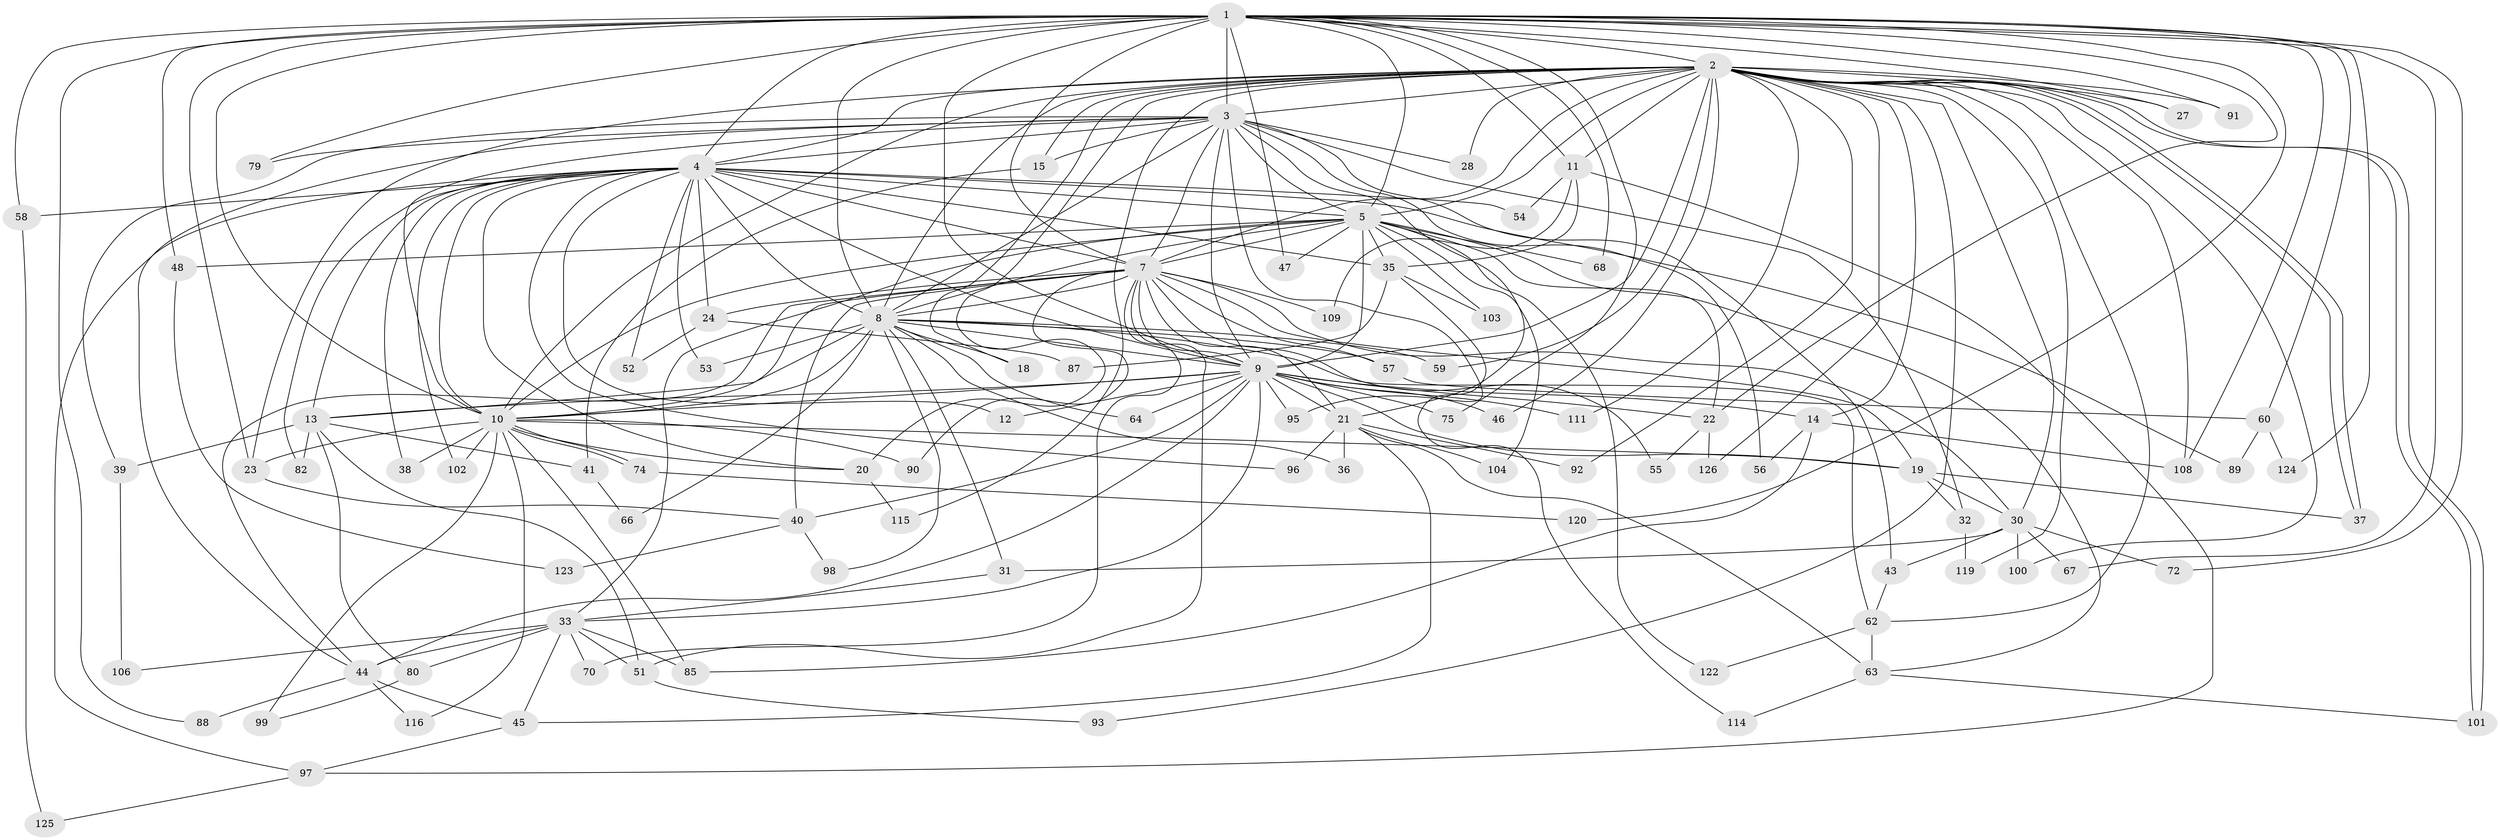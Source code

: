 // Generated by graph-tools (version 1.1) at 2025/23/03/03/25 07:23:42]
// undirected, 95 vertices, 229 edges
graph export_dot {
graph [start="1"]
  node [color=gray90,style=filled];
  1 [super="+6"];
  2 [super="+107"];
  3 [super="+49"];
  4 [super="+69"];
  5 [super="+16"];
  7 [super="+17"];
  8 [super="+71"];
  9 [super="+26"];
  10 [super="+105"];
  11 [super="+78"];
  12;
  13 [super="+34"];
  14;
  15;
  18;
  19 [super="+42"];
  20 [super="+29"];
  21 [super="+65"];
  22 [super="+113"];
  23 [super="+25"];
  24;
  27;
  28;
  30 [super="+83"];
  31 [super="+73"];
  32;
  33 [super="+61"];
  35 [super="+50"];
  36;
  37 [super="+76"];
  38;
  39;
  40 [super="+77"];
  41;
  43;
  44 [super="+110"];
  45 [super="+94"];
  46;
  47;
  48;
  51 [super="+84"];
  52;
  53;
  54;
  55;
  56;
  57;
  58;
  59;
  60 [super="+81"];
  62 [super="+121"];
  63 [super="+86"];
  64;
  66;
  67;
  68;
  70;
  72;
  74;
  75;
  79;
  80;
  82;
  85;
  87;
  88;
  89;
  90;
  91;
  92;
  93;
  95;
  96;
  97 [super="+112"];
  98;
  99;
  100;
  101 [super="+118"];
  102;
  103;
  104;
  106;
  108 [super="+117"];
  109;
  111;
  114;
  115;
  116;
  119;
  120;
  122;
  123;
  124;
  125;
  126;
  1 -- 2 [weight=2];
  1 -- 3 [weight=3];
  1 -- 4 [weight=2];
  1 -- 5 [weight=2];
  1 -- 7 [weight=2];
  1 -- 8 [weight=3];
  1 -- 9 [weight=2];
  1 -- 10 [weight=2];
  1 -- 27;
  1 -- 120;
  1 -- 124;
  1 -- 67;
  1 -- 11;
  1 -- 68;
  1 -- 72;
  1 -- 75;
  1 -- 79;
  1 -- 22;
  1 -- 23;
  1 -- 88;
  1 -- 91;
  1 -- 108;
  1 -- 47;
  1 -- 48;
  1 -- 58;
  1 -- 60;
  2 -- 3;
  2 -- 4;
  2 -- 5;
  2 -- 7;
  2 -- 8;
  2 -- 9 [weight=2];
  2 -- 10;
  2 -- 11 [weight=2];
  2 -- 14;
  2 -- 15;
  2 -- 18;
  2 -- 20;
  2 -- 27;
  2 -- 28;
  2 -- 30;
  2 -- 37;
  2 -- 37;
  2 -- 46;
  2 -- 59;
  2 -- 91;
  2 -- 92;
  2 -- 93;
  2 -- 100;
  2 -- 101;
  2 -- 101;
  2 -- 108;
  2 -- 111;
  2 -- 115;
  2 -- 119;
  2 -- 126;
  2 -- 62;
  2 -- 23;
  3 -- 4;
  3 -- 5;
  3 -- 7;
  3 -- 8;
  3 -- 9;
  3 -- 10;
  3 -- 15;
  3 -- 21;
  3 -- 28;
  3 -- 32;
  3 -- 39;
  3 -- 43;
  3 -- 44;
  3 -- 56;
  3 -- 79;
  3 -- 95;
  4 -- 5;
  4 -- 7;
  4 -- 8;
  4 -- 9;
  4 -- 10;
  4 -- 12;
  4 -- 20;
  4 -- 24 [weight=2];
  4 -- 38;
  4 -- 52;
  4 -- 53;
  4 -- 54;
  4 -- 58;
  4 -- 82;
  4 -- 89;
  4 -- 96;
  4 -- 102;
  4 -- 35;
  4 -- 13;
  4 -- 97;
  5 -- 7;
  5 -- 8 [weight=2];
  5 -- 9;
  5 -- 10;
  5 -- 22 [weight=2];
  5 -- 33;
  5 -- 35;
  5 -- 48;
  5 -- 63;
  5 -- 68;
  5 -- 103;
  5 -- 104;
  5 -- 122;
  5 -- 47;
  7 -- 8 [weight=2];
  7 -- 9;
  7 -- 10;
  7 -- 24;
  7 -- 51;
  7 -- 55;
  7 -- 57;
  7 -- 70;
  7 -- 90;
  7 -- 109;
  7 -- 21;
  7 -- 30;
  7 -- 40;
  7 -- 44;
  7 -- 19;
  8 -- 9;
  8 -- 10;
  8 -- 13;
  8 -- 18;
  8 -- 31;
  8 -- 36;
  8 -- 53;
  8 -- 57;
  8 -- 59;
  8 -- 62;
  8 -- 64;
  8 -- 66;
  8 -- 98;
  9 -- 10;
  9 -- 12;
  9 -- 13;
  9 -- 14;
  9 -- 19;
  9 -- 21;
  9 -- 44;
  9 -- 46;
  9 -- 75;
  9 -- 64;
  9 -- 33;
  9 -- 22;
  9 -- 95;
  9 -- 111;
  9 -- 40;
  10 -- 19;
  10 -- 23;
  10 -- 38;
  10 -- 74;
  10 -- 74;
  10 -- 90;
  10 -- 99;
  10 -- 102;
  10 -- 116;
  10 -- 20;
  10 -- 85;
  11 -- 35;
  11 -- 54;
  11 -- 97;
  11 -- 109;
  13 -- 39;
  13 -- 41;
  13 -- 80;
  13 -- 82;
  13 -- 51;
  14 -- 56;
  14 -- 85;
  14 -- 108;
  15 -- 41;
  19 -- 30;
  19 -- 32;
  19 -- 37;
  20 -- 115;
  21 -- 36;
  21 -- 45;
  21 -- 96;
  21 -- 104;
  21 -- 92;
  21 -- 63;
  22 -- 55;
  22 -- 126;
  23 -- 40;
  24 -- 52;
  24 -- 87;
  30 -- 31;
  30 -- 43;
  30 -- 67;
  30 -- 72;
  30 -- 100;
  31 -- 33;
  32 -- 119;
  33 -- 70;
  33 -- 80;
  33 -- 85;
  33 -- 106;
  33 -- 44;
  33 -- 51;
  33 -- 45;
  35 -- 114;
  35 -- 87;
  35 -- 103;
  39 -- 106;
  40 -- 98;
  40 -- 123;
  41 -- 66;
  43 -- 62;
  44 -- 45;
  44 -- 88;
  44 -- 116;
  45 -- 97;
  48 -- 123;
  51 -- 93;
  57 -- 60 [weight=2];
  58 -- 125;
  60 -- 89;
  60 -- 124;
  62 -- 63;
  62 -- 122;
  63 -- 114;
  63 -- 101;
  74 -- 120;
  80 -- 99;
  97 -- 125;
}
